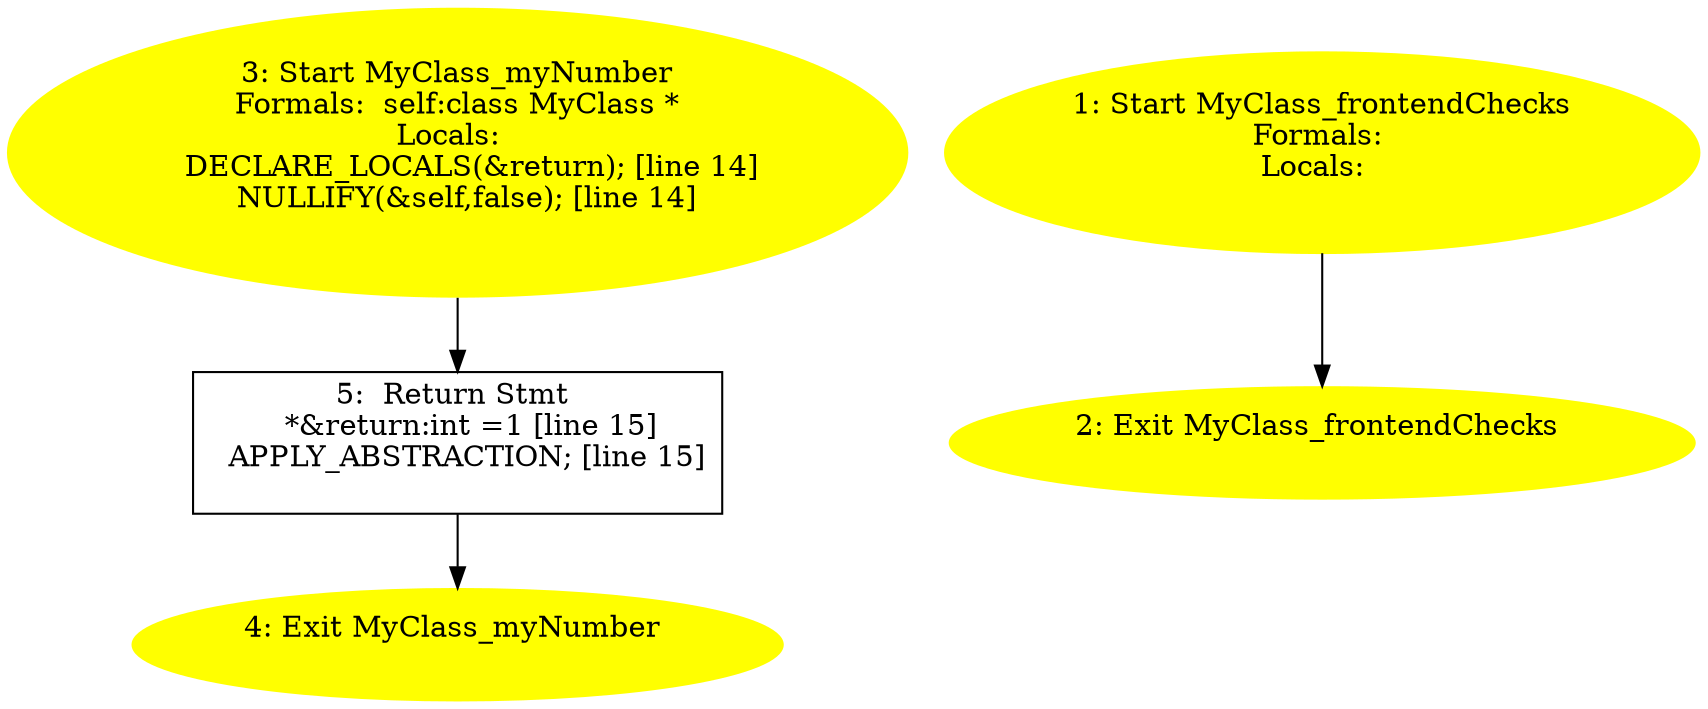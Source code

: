 digraph iCFG {
5 [label="5:  Return Stmt \n   *&return:int =1 [line 15]\n  APPLY_ABSTRACTION; [line 15]\n " shape="box"]
	

	 5 -> 4 ;
4 [label="4: Exit MyClass_myNumber \n  " color=yellow style=filled]
	

3 [label="3: Start MyClass_myNumber\nFormals:  self:class MyClass *\nLocals:  \n   DECLARE_LOCALS(&return); [line 14]\n  NULLIFY(&self,false); [line 14]\n " color=yellow style=filled]
	

	 3 -> 5 ;
2 [label="2: Exit MyClass_frontendChecks \n  " color=yellow style=filled]
	

1 [label="1: Start MyClass_frontendChecks\nFormals: \nLocals:  \n  " color=yellow style=filled]
	

	 1 -> 2 ;
}

